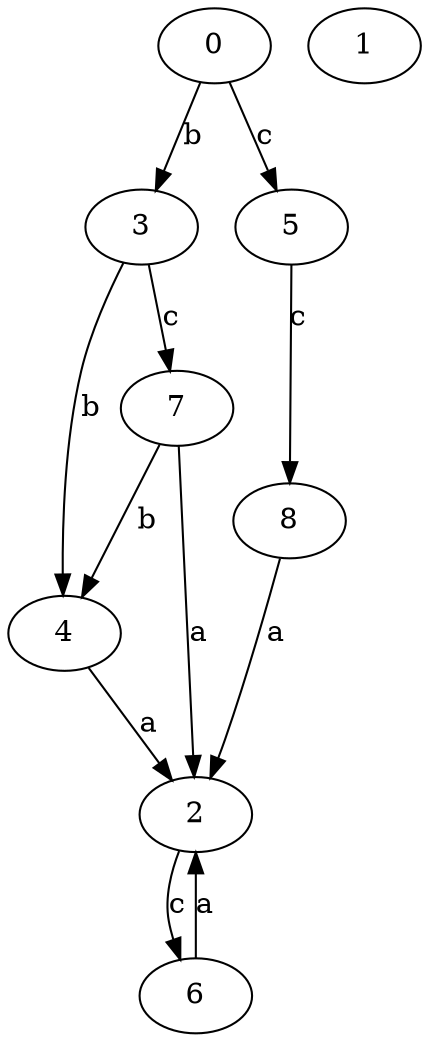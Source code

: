 strict digraph  {
2;
3;
4;
5;
6;
7;
0;
8;
1;
2 -> 6  [label=c];
3 -> 4  [label=b];
3 -> 7  [label=c];
4 -> 2  [label=a];
5 -> 8  [label=c];
6 -> 2  [label=a];
7 -> 2  [label=a];
7 -> 4  [label=b];
0 -> 3  [label=b];
0 -> 5  [label=c];
8 -> 2  [label=a];
}
